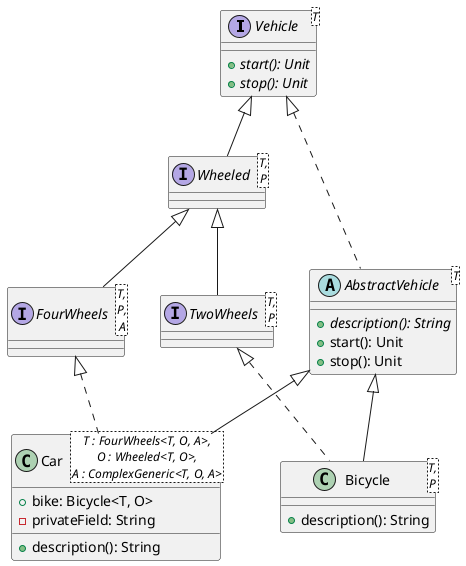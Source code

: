 @startuml
interface Vehicle<T> {
    +{abstract} start(): Unit
    +{abstract} stop(): Unit
}

abstract class AbstractVehicle<T> {
    +{abstract} description(): String
    +start(): Unit
    +stop(): Unit
}

class Bicycle<T,\nP> {
    +description(): String
}

class Car<T : FourWheels<T, O, A>,\nO : Wheeled<T, O>,\nA : ComplexGeneric<T, O, A>> {
    +bike: Bicycle<T, O>
    -privateField: String
    +description(): String
}

interface FourWheels<T,\nP,\nA> {
}

interface TwoWheels<T,\nP> {
}

interface Wheeled<T,\nP> {
}

Vehicle <|.. AbstractVehicle
AbstractVehicle <|-- Bicycle
TwoWheels <|.. Bicycle
AbstractVehicle <|-- Car
FourWheels <|.. Car
Wheeled <|-- FourWheels
Wheeled <|-- TwoWheels
Vehicle <|-- Wheeled
@enduml
